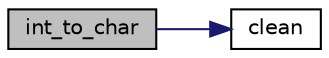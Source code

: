 digraph "int_to_char"
{
  edge [fontname="Helvetica",fontsize="10",labelfontname="Helvetica",labelfontsize="10"];
  node [fontname="Helvetica",fontsize="10",shape=record];
  rankdir="LR";
  Node1 [label="int_to_char",height=0.2,width=0.4,color="black", fillcolor="grey75", style="filled", fontcolor="black"];
  Node1 -> Node2 [color="midnightblue",fontsize="10",style="solid"];
  Node2 [label="clean",height=0.2,width=0.4,color="black", fillcolor="white", style="filled",URL="$dijkstra__malloc_8c.html#a9040c7c2374a430d0447e811d7df7014"];
}
